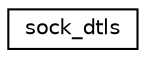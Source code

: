 digraph "Graphical Class Hierarchy"
{
 // LATEX_PDF_SIZE
  edge [fontname="Helvetica",fontsize="10",labelfontname="Helvetica",labelfontsize="10"];
  node [fontname="Helvetica",fontsize="10",shape=record];
  rankdir="LR";
  Node0 [label="sock_dtls",height=0.2,width=0.4,color="black", fillcolor="white", style="filled",URL="$structsock__dtls.html",tooltip="Information about DTLS sock."];
}
